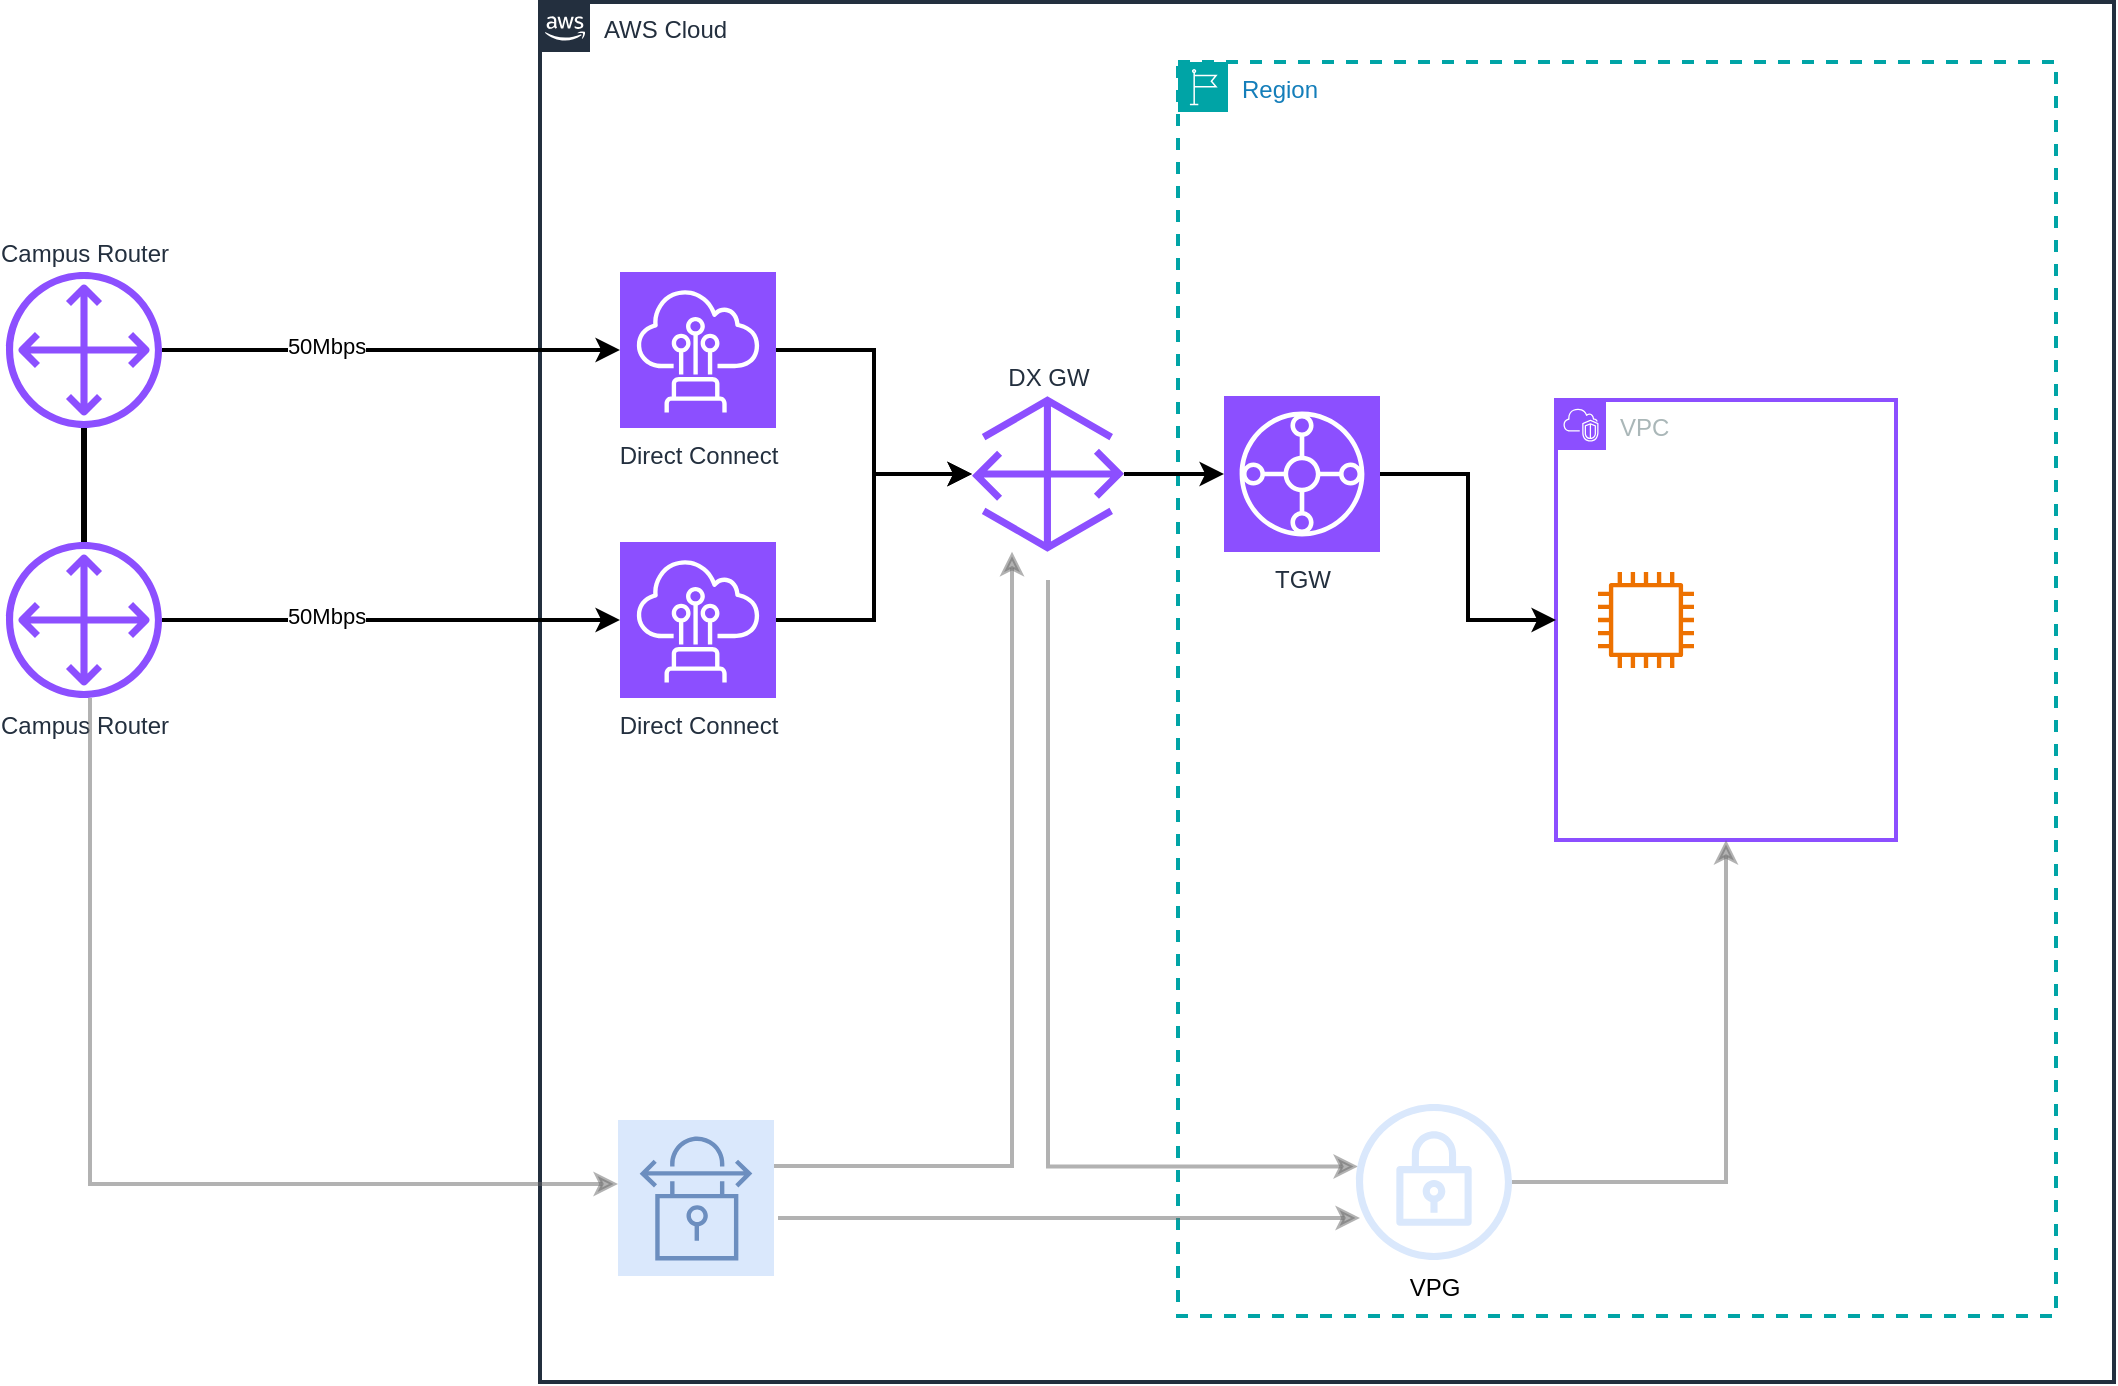 <mxfile version="24.4.8" type="device">
  <diagram name="Page-1" id="zzbDusr88BfF08cqsqyc">
    <mxGraphModel dx="1314" dy="924" grid="0" gridSize="10" guides="1" tooltips="1" connect="1" arrows="1" fold="1" page="1" pageScale="1" pageWidth="1100" pageHeight="850" math="0" shadow="0">
      <root>
        <mxCell id="0" />
        <mxCell id="1" parent="0" />
        <mxCell id="chuthd7vNJDoZVe5VCft-1" value="Campus Router" style="sketch=0;outlineConnect=0;fontColor=#232F3E;gradientColor=none;fillColor=#8C4FFF;strokeColor=none;dashed=0;verticalLabelPosition=bottom;verticalAlign=top;align=center;html=1;fontSize=12;fontStyle=0;aspect=fixed;pointerEvents=1;shape=mxgraph.aws4.customer_gateway;labelPosition=center;" parent="1" vertex="1">
          <mxGeometry x="29" y="350" width="78" height="78" as="geometry" />
        </mxCell>
        <mxCell id="chuthd7vNJDoZVe5VCft-7" value="AWS Cloud" style="points=[[0,0],[0.25,0],[0.5,0],[0.75,0],[1,0],[1,0.25],[1,0.5],[1,0.75],[1,1],[0.75,1],[0.5,1],[0.25,1],[0,1],[0,0.75],[0,0.5],[0,0.25]];outlineConnect=0;gradientColor=none;html=1;whiteSpace=wrap;fontSize=12;fontStyle=0;container=1;pointerEvents=0;collapsible=0;recursiveResize=0;shape=mxgraph.aws4.group;grIcon=mxgraph.aws4.group_aws_cloud_alt;strokeColor=#232F3E;fillColor=none;verticalAlign=top;align=left;spacingLeft=30;fontColor=#232F3E;dashed=0;strokeWidth=2;" parent="1" vertex="1">
          <mxGeometry x="296" y="80" width="787" height="690" as="geometry" />
        </mxCell>
        <mxCell id="chuthd7vNJDoZVe5VCft-4" value="Direct Connect" style="sketch=0;points=[[0,0,0],[0.25,0,0],[0.5,0,0],[0.75,0,0],[1,0,0],[0,1,0],[0.25,1,0],[0.5,1,0],[0.75,1,0],[1,1,0],[0,0.25,0],[0,0.5,0],[0,0.75,0],[1,0.25,0],[1,0.5,0],[1,0.75,0]];outlineConnect=0;fontColor=#232F3E;fillColor=#8C4FFF;strokeColor=#ffffff;dashed=0;verticalLabelPosition=bottom;verticalAlign=top;align=center;html=1;fontSize=12;fontStyle=0;aspect=fixed;shape=mxgraph.aws4.resourceIcon;resIcon=mxgraph.aws4.direct_connect;" parent="chuthd7vNJDoZVe5VCft-7" vertex="1">
          <mxGeometry x="40" y="270" width="78" height="78" as="geometry" />
        </mxCell>
        <mxCell id="chuthd7vNJDoZVe5VCft-8" value="Region" style="points=[[0,0],[0.25,0],[0.5,0],[0.75,0],[1,0],[1,0.25],[1,0.5],[1,0.75],[1,1],[0.75,1],[0.5,1],[0.25,1],[0,1],[0,0.75],[0,0.5],[0,0.25]];outlineConnect=0;gradientColor=none;html=1;whiteSpace=wrap;fontSize=12;fontStyle=0;container=1;pointerEvents=0;collapsible=0;recursiveResize=0;shape=mxgraph.aws4.group;grIcon=mxgraph.aws4.group_region;strokeColor=#00A4A6;fillColor=none;verticalAlign=top;align=left;spacingLeft=30;fontColor=#147EBA;dashed=1;strokeWidth=2;" parent="chuthd7vNJDoZVe5VCft-7" vertex="1">
          <mxGeometry x="319" y="30" width="439" height="627" as="geometry" />
        </mxCell>
        <mxCell id="chuthd7vNJDoZVe5VCft-9" value="VPC" style="points=[[0,0],[0.25,0],[0.5,0],[0.75,0],[1,0],[1,0.25],[1,0.5],[1,0.75],[1,1],[0.75,1],[0.5,1],[0.25,1],[0,1],[0,0.75],[0,0.5],[0,0.25]];outlineConnect=0;gradientColor=none;html=1;whiteSpace=wrap;fontSize=12;fontStyle=0;container=1;pointerEvents=0;collapsible=0;recursiveResize=0;shape=mxgraph.aws4.group;grIcon=mxgraph.aws4.group_vpc2;strokeColor=#8C4FFF;fillColor=none;verticalAlign=top;align=left;spacingLeft=30;fontColor=#AAB7B8;dashed=0;strokeWidth=2;" parent="chuthd7vNJDoZVe5VCft-8" vertex="1">
          <mxGeometry x="189" y="169" width="170" height="220" as="geometry" />
        </mxCell>
        <mxCell id="chuthd7vNJDoZVe5VCft-6" value="" style="sketch=0;outlineConnect=0;fontColor=#232F3E;gradientColor=none;fillColor=#ED7100;strokeColor=none;dashed=0;verticalLabelPosition=bottom;verticalAlign=top;align=center;html=1;fontSize=12;fontStyle=0;aspect=fixed;pointerEvents=1;shape=mxgraph.aws4.instance2;" parent="chuthd7vNJDoZVe5VCft-9" vertex="1">
          <mxGeometry x="21" y="86" width="48" height="48" as="geometry" />
        </mxCell>
        <mxCell id="chuthd7vNJDoZVe5VCft-5" value="TGW" style="sketch=0;points=[[0,0,0],[0.25,0,0],[0.5,0,0],[0.75,0,0],[1,0,0],[0,1,0],[0.25,1,0],[0.5,1,0],[0.75,1,0],[1,1,0],[0,0.25,0],[0,0.5,0],[0,0.75,0],[1,0.25,0],[1,0.5,0],[1,0.75,0]];outlineConnect=0;fontColor=#232F3E;fillColor=#8C4FFF;strokeColor=#ffffff;dashed=0;verticalLabelPosition=bottom;verticalAlign=top;align=center;html=1;fontSize=12;fontStyle=0;aspect=fixed;shape=mxgraph.aws4.resourceIcon;resIcon=mxgraph.aws4.transit_gateway;" parent="chuthd7vNJDoZVe5VCft-8" vertex="1">
          <mxGeometry x="23" y="167" width="78" height="78" as="geometry" />
        </mxCell>
        <mxCell id="chuthd7vNJDoZVe5VCft-12" style="edgeStyle=orthogonalEdgeStyle;rounded=0;orthogonalLoop=1;jettySize=auto;html=1;strokeColor=default;strokeWidth=2;align=center;verticalAlign=middle;fontFamily=Helvetica;fontSize=11;fontColor=default;labelBackgroundColor=default;endArrow=classic;" parent="chuthd7vNJDoZVe5VCft-8" source="chuthd7vNJDoZVe5VCft-5" target="chuthd7vNJDoZVe5VCft-9" edge="1">
          <mxGeometry relative="1" as="geometry" />
        </mxCell>
        <mxCell id="chuthd7vNJDoZVe5VCft-23" style="edgeStyle=orthogonalEdgeStyle;rounded=0;orthogonalLoop=1;jettySize=auto;html=1;opacity=50;strokeColor=#666666;strokeWidth=2;align=center;verticalAlign=middle;fontFamily=Helvetica;fontSize=11;fontColor=default;labelBackgroundColor=default;elbow=vertical;endArrow=classic;fillColor=#f5f5f5;" parent="chuthd7vNJDoZVe5VCft-7" edge="1">
          <mxGeometry relative="1" as="geometry">
            <Array as="points">
              <mxPoint x="265" y="608" />
              <mxPoint x="265" y="608" />
            </Array>
            <mxPoint x="119" y="608" as="sourcePoint" />
            <mxPoint x="410" y="608" as="targetPoint" />
          </mxGeometry>
        </mxCell>
        <mxCell id="pEPaFxKAQTOBD3I_Bd1l-1" value="Campus Router" style="sketch=0;outlineConnect=0;fontColor=#232F3E;gradientColor=none;fillColor=#8C4FFF;strokeColor=none;dashed=0;verticalLabelPosition=top;verticalAlign=bottom;align=center;html=1;fontSize=12;fontStyle=0;aspect=fixed;pointerEvents=1;shape=mxgraph.aws4.customer_gateway;labelPosition=center;" vertex="1" parent="chuthd7vNJDoZVe5VCft-7">
          <mxGeometry x="-267" y="135" width="78" height="78" as="geometry" />
        </mxCell>
        <mxCell id="pEPaFxKAQTOBD3I_Bd1l-6" style="edgeStyle=orthogonalEdgeStyle;rounded=0;orthogonalLoop=1;jettySize=auto;html=1;strokeWidth=2;" edge="1" parent="chuthd7vNJDoZVe5VCft-7" source="pEPaFxKAQTOBD3I_Bd1l-2" target="chuthd7vNJDoZVe5VCft-3">
          <mxGeometry relative="1" as="geometry" />
        </mxCell>
        <mxCell id="pEPaFxKAQTOBD3I_Bd1l-2" value="Direct Connect" style="sketch=0;points=[[0,0,0],[0.25,0,0],[0.5,0,0],[0.75,0,0],[1,0,0],[0,1,0],[0.25,1,0],[0.5,1,0],[0.75,1,0],[1,1,0],[0,0.25,0],[0,0.5,0],[0,0.75,0],[1,0.25,0],[1,0.5,0],[1,0.75,0]];outlineConnect=0;fontColor=#232F3E;fillColor=#8C4FFF;strokeColor=#ffffff;dashed=0;verticalLabelPosition=bottom;verticalAlign=top;align=center;html=1;fontSize=12;fontStyle=0;aspect=fixed;shape=mxgraph.aws4.resourceIcon;resIcon=mxgraph.aws4.direct_connect;" vertex="1" parent="chuthd7vNJDoZVe5VCft-7">
          <mxGeometry x="40" y="135" width="78" height="78" as="geometry" />
        </mxCell>
        <mxCell id="pEPaFxKAQTOBD3I_Bd1l-3" style="edgeStyle=orthogonalEdgeStyle;rounded=0;orthogonalLoop=1;jettySize=auto;html=1;entryX=0;entryY=0.5;entryDx=0;entryDy=0;entryPerimeter=0;strokeWidth=2;" edge="1" parent="chuthd7vNJDoZVe5VCft-7" source="pEPaFxKAQTOBD3I_Bd1l-1" target="pEPaFxKAQTOBD3I_Bd1l-2">
          <mxGeometry relative="1" as="geometry" />
        </mxCell>
        <mxCell id="pEPaFxKAQTOBD3I_Bd1l-4" value="50Mbps" style="edgeLabel;html=1;align=center;verticalAlign=middle;resizable=0;points=[];" vertex="1" connectable="0" parent="pEPaFxKAQTOBD3I_Bd1l-3">
          <mxGeometry x="-0.348" y="1" relative="1" as="geometry">
            <mxPoint x="7" y="-1" as="offset" />
          </mxGeometry>
        </mxCell>
        <mxCell id="chuthd7vNJDoZVe5VCft-3" value="DX GW" style="sketch=0;outlineConnect=0;fontColor=#232F3E;gradientColor=none;fillColor=#8C4FFF;strokeColor=none;dashed=0;verticalLabelPosition=top;verticalAlign=bottom;align=center;html=1;fontSize=12;fontStyle=0;aspect=fixed;pointerEvents=1;shape=mxgraph.aws4.gateway;labelPosition=center;" parent="chuthd7vNJDoZVe5VCft-7" vertex="1">
          <mxGeometry x="216" y="197" width="76" height="78" as="geometry" />
        </mxCell>
        <mxCell id="chuthd7vNJDoZVe5VCft-14" style="edgeStyle=orthogonalEdgeStyle;rounded=0;orthogonalLoop=1;jettySize=auto;html=1;exitX=1;exitY=0.5;exitDx=0;exitDy=0;exitPerimeter=0;strokeColor=default;strokeWidth=2;align=center;verticalAlign=middle;fontFamily=Helvetica;fontSize=11;fontColor=default;labelBackgroundColor=default;endArrow=classic;" parent="chuthd7vNJDoZVe5VCft-7" source="chuthd7vNJDoZVe5VCft-4" target="chuthd7vNJDoZVe5VCft-3" edge="1">
          <mxGeometry relative="1" as="geometry" />
        </mxCell>
        <mxCell id="chuthd7vNJDoZVe5VCft-13" style="edgeStyle=orthogonalEdgeStyle;rounded=0;orthogonalLoop=1;jettySize=auto;html=1;strokeColor=default;strokeWidth=2;align=center;verticalAlign=middle;fontFamily=Helvetica;fontSize=11;fontColor=default;labelBackgroundColor=default;endArrow=classic;" parent="chuthd7vNJDoZVe5VCft-7" source="chuthd7vNJDoZVe5VCft-3" target="chuthd7vNJDoZVe5VCft-5" edge="1">
          <mxGeometry relative="1" as="geometry">
            <mxPoint x="372" y="309" as="sourcePoint" />
          </mxGeometry>
        </mxCell>
        <mxCell id="chuthd7vNJDoZVe5VCft-19" value="" style="sketch=0;points=[[0,0,0],[0.25,0,0],[0.5,0,0],[0.75,0,0],[1,0,0],[0,1,0],[0.25,1,0],[0.5,1,0],[0.75,1,0],[1,1,0],[0,0.25,0],[0,0.5,0],[0,0.75,0],[1,0.25,0],[1,0.5,0],[1,0.75,0]];outlineConnect=0;fontColor=default;fillColor=#dae8fc;strokeColor=#6c8ebf;dashed=0;verticalLabelPosition=bottom;verticalAlign=top;align=center;html=1;fontSize=12;fontStyle=0;aspect=fixed;shape=mxgraph.aws4.resourceIcon;resIcon=mxgraph.aws4.site_to_site_vpn;pointerEvents=1;strokeWidth=2;fontFamily=Helvetica;" parent="chuthd7vNJDoZVe5VCft-7" vertex="1">
          <mxGeometry x="39" y="559" width="78" height="78" as="geometry" />
        </mxCell>
        <mxCell id="pEPaFxKAQTOBD3I_Bd1l-5" style="edgeStyle=orthogonalEdgeStyle;rounded=0;orthogonalLoop=1;jettySize=auto;html=1;opacity=50;strokeColor=#666666;strokeWidth=2;align=center;verticalAlign=middle;fontFamily=Helvetica;fontSize=11;fontColor=default;labelBackgroundColor=default;elbow=vertical;endArrow=classic;fillColor=#f5f5f5;" edge="1" parent="chuthd7vNJDoZVe5VCft-7" source="chuthd7vNJDoZVe5VCft-19" target="chuthd7vNJDoZVe5VCft-3">
          <mxGeometry relative="1" as="geometry">
            <Array as="points">
              <mxPoint x="236" y="582" />
            </Array>
          </mxGeometry>
        </mxCell>
        <mxCell id="chuthd7vNJDoZVe5VCft-16" style="rounded=0;orthogonalLoop=1;jettySize=auto;html=1;edgeStyle=elbowEdgeStyle;elbow=vertical;fillColor=#f5f5f5;strokeColor=#666666;strokeWidth=2;opacity=50;" parent="chuthd7vNJDoZVe5VCft-7" edge="1">
          <mxGeometry relative="1" as="geometry">
            <Array as="points">
              <mxPoint x="321" y="582.24" />
            </Array>
            <mxPoint x="254" y="289.0" as="sourcePoint" />
            <mxPoint x="409" y="582.24" as="targetPoint" />
          </mxGeometry>
        </mxCell>
        <mxCell id="chuthd7vNJDoZVe5VCft-15" style="edgeStyle=orthogonalEdgeStyle;rounded=0;orthogonalLoop=1;jettySize=auto;html=1;entryX=0;entryY=0.5;entryDx=0;entryDy=0;entryPerimeter=0;strokeWidth=2;" parent="1" source="chuthd7vNJDoZVe5VCft-1" target="chuthd7vNJDoZVe5VCft-4" edge="1">
          <mxGeometry relative="1" as="geometry" />
        </mxCell>
        <mxCell id="ycRkz0ZerhdYFoithyHN-1" value="50Mbps" style="edgeLabel;html=1;align=center;verticalAlign=middle;resizable=0;points=[];" parent="chuthd7vNJDoZVe5VCft-15" vertex="1" connectable="0">
          <mxGeometry x="-0.348" y="1" relative="1" as="geometry">
            <mxPoint x="7" y="-1" as="offset" />
          </mxGeometry>
        </mxCell>
        <mxCell id="pEPaFxKAQTOBD3I_Bd1l-7" style="edgeStyle=orthogonalEdgeStyle;rounded=0;orthogonalLoop=1;jettySize=auto;html=1;endArrow=none;endFill=0;strokeWidth=3;" edge="1" parent="1" source="pEPaFxKAQTOBD3I_Bd1l-1" target="chuthd7vNJDoZVe5VCft-1">
          <mxGeometry relative="1" as="geometry" />
        </mxCell>
        <mxCell id="ycRkz0ZerhdYFoithyHN-3" value="Alternate" style="" parent="0" />
        <mxCell id="chuthd7vNJDoZVe5VCft-21" style="edgeStyle=orthogonalEdgeStyle;rounded=0;orthogonalLoop=1;jettySize=auto;html=1;opacity=50;strokeColor=#666666;strokeWidth=2;align=center;verticalAlign=middle;fontFamily=Helvetica;fontSize=11;fontColor=default;labelBackgroundColor=default;elbow=vertical;endArrow=classic;fillColor=#f5f5f5;" parent="ycRkz0ZerhdYFoithyHN-3" source="chuthd7vNJDoZVe5VCft-1" target="chuthd7vNJDoZVe5VCft-19" edge="1">
          <mxGeometry relative="1" as="geometry">
            <Array as="points">
              <mxPoint x="71" y="671" />
            </Array>
            <mxPoint x="169" y="597" as="targetPoint" />
          </mxGeometry>
        </mxCell>
        <mxCell id="chuthd7vNJDoZVe5VCft-2" value="VPG" style="sketch=0;outlineConnect=0;dashed=0;verticalLabelPosition=bottom;verticalAlign=top;align=center;html=1;fontSize=12;fontStyle=0;aspect=fixed;pointerEvents=1;shape=mxgraph.aws4.vpn_gateway;strokeWidth=2;fillColor=#dae8fc;strokeColor=#6c8ebf;" parent="ycRkz0ZerhdYFoithyHN-3" vertex="1">
          <mxGeometry x="704" y="631" width="78" height="78" as="geometry" />
        </mxCell>
        <mxCell id="chuthd7vNJDoZVe5VCft-17" style="edgeStyle=orthogonalEdgeStyle;rounded=0;orthogonalLoop=1;jettySize=auto;html=1;entryX=0.5;entryY=1;entryDx=0;entryDy=0;fillColor=#f5f5f5;strokeColor=#666666;strokeWidth=2;opacity=50;" parent="ycRkz0ZerhdYFoithyHN-3" source="chuthd7vNJDoZVe5VCft-2" target="chuthd7vNJDoZVe5VCft-9" edge="1">
          <mxGeometry relative="1" as="geometry" />
        </mxCell>
      </root>
    </mxGraphModel>
  </diagram>
</mxfile>
